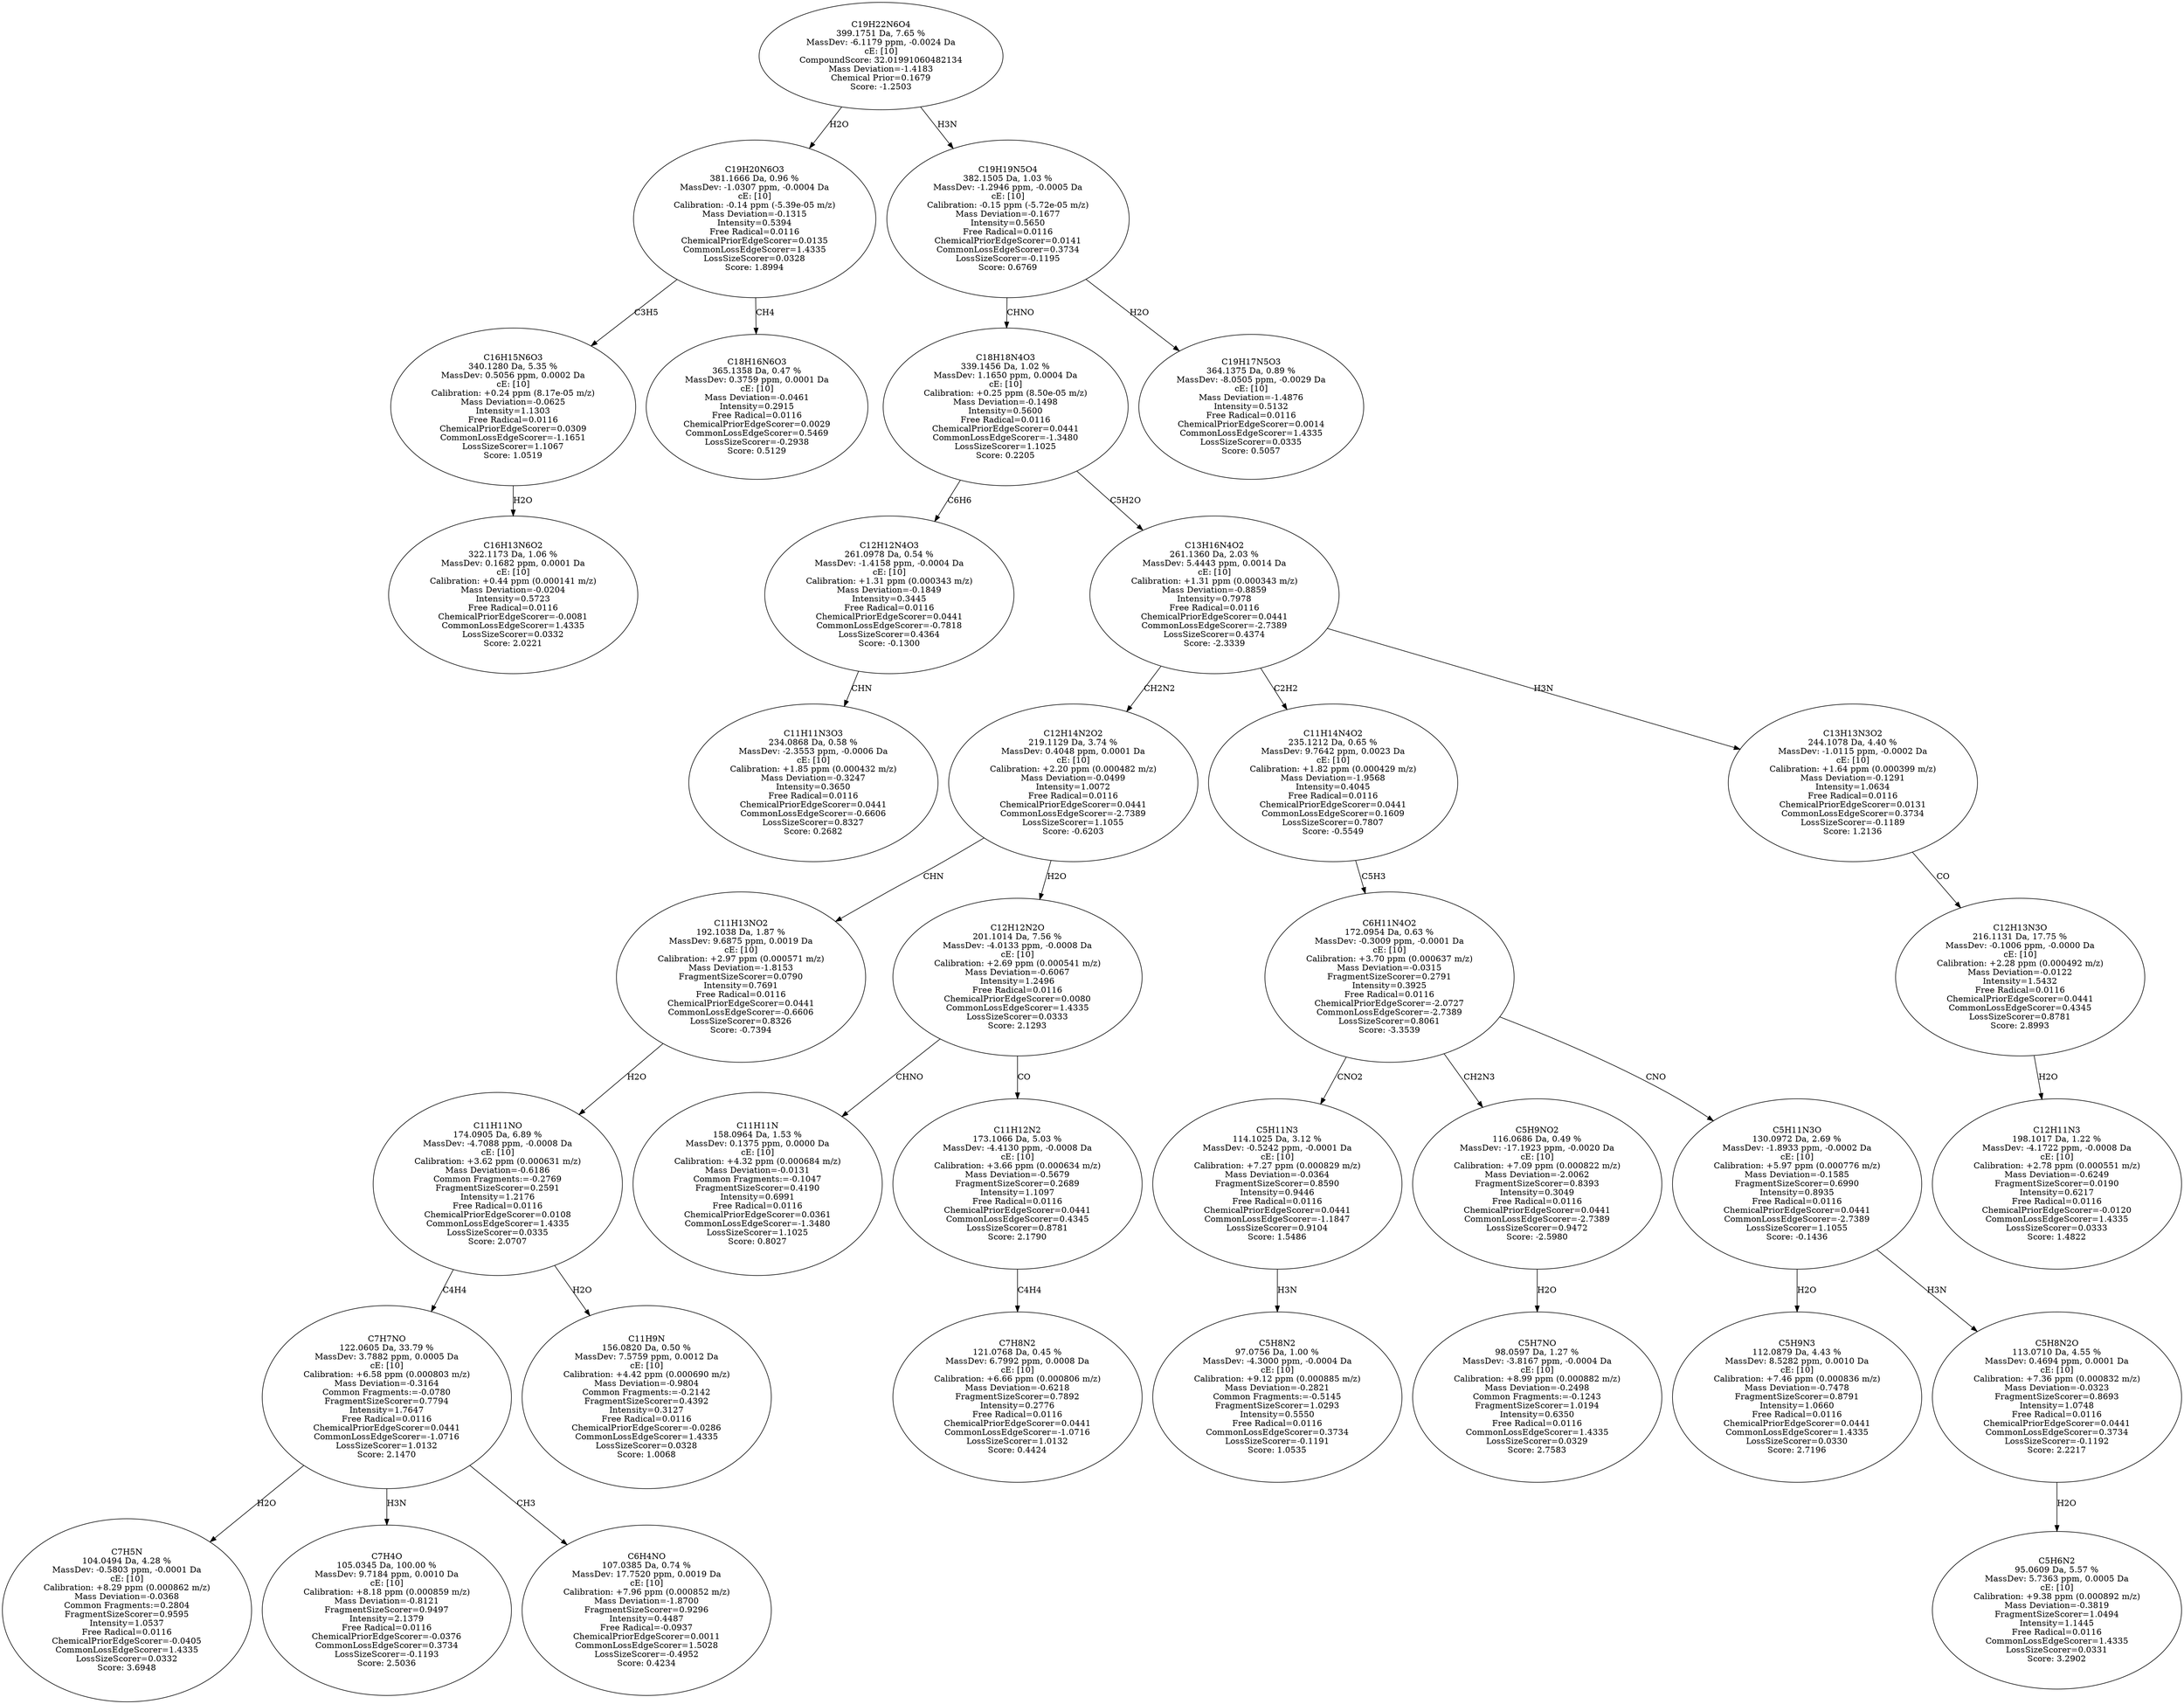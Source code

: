 strict digraph {
v1 [label="C16H13N6O2\n322.1173 Da, 1.06 %\nMassDev: 0.1682 ppm, 0.0001 Da\ncE: [10]\nCalibration: +0.44 ppm (0.000141 m/z)\nMass Deviation=-0.0204\nIntensity=0.5723\nFree Radical=0.0116\nChemicalPriorEdgeScorer=-0.0081\nCommonLossEdgeScorer=1.4335\nLossSizeScorer=0.0332\nScore: 2.0221"];
v2 [label="C16H15N6O3\n340.1280 Da, 5.35 %\nMassDev: 0.5056 ppm, 0.0002 Da\ncE: [10]\nCalibration: +0.24 ppm (8.17e-05 m/z)\nMass Deviation=-0.0625\nIntensity=1.1303\nFree Radical=0.0116\nChemicalPriorEdgeScorer=0.0309\nCommonLossEdgeScorer=-1.1651\nLossSizeScorer=1.1067\nScore: 1.0519"];
v3 [label="C18H16N6O3\n365.1358 Da, 0.47 %\nMassDev: 0.3759 ppm, 0.0001 Da\ncE: [10]\nMass Deviation=-0.0461\nIntensity=0.2915\nFree Radical=0.0116\nChemicalPriorEdgeScorer=0.0029\nCommonLossEdgeScorer=0.5469\nLossSizeScorer=-0.2938\nScore: 0.5129"];
v4 [label="C19H20N6O3\n381.1666 Da, 0.96 %\nMassDev: -1.0307 ppm, -0.0004 Da\ncE: [10]\nCalibration: -0.14 ppm (-5.39e-05 m/z)\nMass Deviation=-0.1315\nIntensity=0.5394\nFree Radical=0.0116\nChemicalPriorEdgeScorer=0.0135\nCommonLossEdgeScorer=1.4335\nLossSizeScorer=0.0328\nScore: 1.8994"];
v5 [label="C11H11N3O3\n234.0868 Da, 0.58 %\nMassDev: -2.3553 ppm, -0.0006 Da\ncE: [10]\nCalibration: +1.85 ppm (0.000432 m/z)\nMass Deviation=-0.3247\nIntensity=0.3650\nFree Radical=0.0116\nChemicalPriorEdgeScorer=0.0441\nCommonLossEdgeScorer=-0.6606\nLossSizeScorer=0.8327\nScore: 0.2682"];
v6 [label="C12H12N4O3\n261.0978 Da, 0.54 %\nMassDev: -1.4158 ppm, -0.0004 Da\ncE: [10]\nCalibration: +1.31 ppm (0.000343 m/z)\nMass Deviation=-0.1849\nIntensity=0.3445\nFree Radical=0.0116\nChemicalPriorEdgeScorer=0.0441\nCommonLossEdgeScorer=-0.7818\nLossSizeScorer=0.4364\nScore: -0.1300"];
v7 [label="C7H5N\n104.0494 Da, 4.28 %\nMassDev: -0.5803 ppm, -0.0001 Da\ncE: [10]\nCalibration: +8.29 ppm (0.000862 m/z)\nMass Deviation=-0.0368\nCommon Fragments:=0.2804\nFragmentSizeScorer=0.9595\nIntensity=1.0537\nFree Radical=0.0116\nChemicalPriorEdgeScorer=-0.0405\nCommonLossEdgeScorer=1.4335\nLossSizeScorer=0.0332\nScore: 3.6948"];
v8 [label="C7H4O\n105.0345 Da, 100.00 %\nMassDev: 9.7184 ppm, 0.0010 Da\ncE: [10]\nCalibration: +8.18 ppm (0.000859 m/z)\nMass Deviation=-0.8121\nFragmentSizeScorer=0.9497\nIntensity=2.1379\nFree Radical=0.0116\nChemicalPriorEdgeScorer=-0.0376\nCommonLossEdgeScorer=0.3734\nLossSizeScorer=-0.1193\nScore: 2.5036"];
v9 [label="C6H4NO\n107.0385 Da, 0.74 %\nMassDev: 17.7520 ppm, 0.0019 Da\ncE: [10]\nCalibration: +7.96 ppm (0.000852 m/z)\nMass Deviation=-1.8700\nFragmentSizeScorer=0.9296\nIntensity=0.4487\nFree Radical=-0.0937\nChemicalPriorEdgeScorer=0.0011\nCommonLossEdgeScorer=1.5028\nLossSizeScorer=-0.4952\nScore: 0.4234"];
v10 [label="C7H7NO\n122.0605 Da, 33.79 %\nMassDev: 3.7882 ppm, 0.0005 Da\ncE: [10]\nCalibration: +6.58 ppm (0.000803 m/z)\nMass Deviation=-0.3164\nCommon Fragments:=-0.0780\nFragmentSizeScorer=0.7794\nIntensity=1.7647\nFree Radical=0.0116\nChemicalPriorEdgeScorer=0.0441\nCommonLossEdgeScorer=-1.0716\nLossSizeScorer=1.0132\nScore: 2.1470"];
v11 [label="C11H9N\n156.0820 Da, 0.50 %\nMassDev: 7.5759 ppm, 0.0012 Da\ncE: [10]\nCalibration: +4.42 ppm (0.000690 m/z)\nMass Deviation=-0.9804\nCommon Fragments:=-0.2142\nFragmentSizeScorer=0.4392\nIntensity=0.3127\nFree Radical=0.0116\nChemicalPriorEdgeScorer=-0.0286\nCommonLossEdgeScorer=1.4335\nLossSizeScorer=0.0328\nScore: 1.0068"];
v12 [label="C11H11NO\n174.0905 Da, 6.89 %\nMassDev: -4.7088 ppm, -0.0008 Da\ncE: [10]\nCalibration: +3.62 ppm (0.000631 m/z)\nMass Deviation=-0.6186\nCommon Fragments:=-0.2769\nFragmentSizeScorer=0.2591\nIntensity=1.2176\nFree Radical=0.0116\nChemicalPriorEdgeScorer=0.0108\nCommonLossEdgeScorer=1.4335\nLossSizeScorer=0.0335\nScore: 2.0707"];
v13 [label="C11H13NO2\n192.1038 Da, 1.87 %\nMassDev: 9.6875 ppm, 0.0019 Da\ncE: [10]\nCalibration: +2.97 ppm (0.000571 m/z)\nMass Deviation=-1.8153\nFragmentSizeScorer=0.0790\nIntensity=0.7691\nFree Radical=0.0116\nChemicalPriorEdgeScorer=0.0441\nCommonLossEdgeScorer=-0.6606\nLossSizeScorer=0.8326\nScore: -0.7394"];
v14 [label="C11H11N\n158.0964 Da, 1.53 %\nMassDev: 0.1375 ppm, 0.0000 Da\ncE: [10]\nCalibration: +4.32 ppm (0.000684 m/z)\nMass Deviation=-0.0131\nCommon Fragments:=-0.1047\nFragmentSizeScorer=0.4190\nIntensity=0.6991\nFree Radical=0.0116\nChemicalPriorEdgeScorer=0.0361\nCommonLossEdgeScorer=-1.3480\nLossSizeScorer=1.1025\nScore: 0.8027"];
v15 [label="C7H8N2\n121.0768 Da, 0.45 %\nMassDev: 6.7992 ppm, 0.0008 Da\ncE: [10]\nCalibration: +6.66 ppm (0.000806 m/z)\nMass Deviation=-0.6218\nFragmentSizeScorer=0.7892\nIntensity=0.2776\nFree Radical=0.0116\nChemicalPriorEdgeScorer=0.0441\nCommonLossEdgeScorer=-1.0716\nLossSizeScorer=1.0132\nScore: 0.4424"];
v16 [label="C11H12N2\n173.1066 Da, 5.03 %\nMassDev: -4.4130 ppm, -0.0008 Da\ncE: [10]\nCalibration: +3.66 ppm (0.000634 m/z)\nMass Deviation=-0.5679\nFragmentSizeScorer=0.2689\nIntensity=1.1097\nFree Radical=0.0116\nChemicalPriorEdgeScorer=0.0441\nCommonLossEdgeScorer=0.4345\nLossSizeScorer=0.8781\nScore: 2.1790"];
v17 [label="C12H12N2O\n201.1014 Da, 7.56 %\nMassDev: -4.0133 ppm, -0.0008 Da\ncE: [10]\nCalibration: +2.69 ppm (0.000541 m/z)\nMass Deviation=-0.6067\nIntensity=1.2496\nFree Radical=0.0116\nChemicalPriorEdgeScorer=0.0080\nCommonLossEdgeScorer=1.4335\nLossSizeScorer=0.0333\nScore: 2.1293"];
v18 [label="C12H14N2O2\n219.1129 Da, 3.74 %\nMassDev: 0.4048 ppm, 0.0001 Da\ncE: [10]\nCalibration: +2.20 ppm (0.000482 m/z)\nMass Deviation=-0.0499\nIntensity=1.0072\nFree Radical=0.0116\nChemicalPriorEdgeScorer=0.0441\nCommonLossEdgeScorer=-2.7389\nLossSizeScorer=1.1055\nScore: -0.6203"];
v19 [label="C5H8N2\n97.0756 Da, 1.00 %\nMassDev: -4.3000 ppm, -0.0004 Da\ncE: [10]\nCalibration: +9.12 ppm (0.000885 m/z)\nMass Deviation=-0.2821\nCommon Fragments:=-0.5145\nFragmentSizeScorer=1.0293\nIntensity=0.5550\nFree Radical=0.0116\nCommonLossEdgeScorer=0.3734\nLossSizeScorer=-0.1191\nScore: 1.0535"];
v20 [label="C5H11N3\n114.1025 Da, 3.12 %\nMassDev: -0.5242 ppm, -0.0001 Da\ncE: [10]\nCalibration: +7.27 ppm (0.000829 m/z)\nMass Deviation=-0.0364\nFragmentSizeScorer=0.8590\nIntensity=0.9446\nFree Radical=0.0116\nChemicalPriorEdgeScorer=0.0441\nCommonLossEdgeScorer=-1.1847\nLossSizeScorer=0.9104\nScore: 1.5486"];
v21 [label="C5H7NO\n98.0597 Da, 1.27 %\nMassDev: -3.8167 ppm, -0.0004 Da\ncE: [10]\nCalibration: +8.99 ppm (0.000882 m/z)\nMass Deviation=-0.2498\nCommon Fragments:=-0.1243\nFragmentSizeScorer=1.0194\nIntensity=0.6350\nFree Radical=0.0116\nCommonLossEdgeScorer=1.4335\nLossSizeScorer=0.0329\nScore: 2.7583"];
v22 [label="C5H9NO2\n116.0686 Da, 0.49 %\nMassDev: -17.1923 ppm, -0.0020 Da\ncE: [10]\nCalibration: +7.09 ppm (0.000822 m/z)\nMass Deviation=-2.0062\nFragmentSizeScorer=0.8393\nIntensity=0.3049\nFree Radical=0.0116\nChemicalPriorEdgeScorer=0.0441\nCommonLossEdgeScorer=-2.7389\nLossSizeScorer=0.9472\nScore: -2.5980"];
v23 [label="C5H9N3\n112.0879 Da, 4.43 %\nMassDev: 8.5282 ppm, 0.0010 Da\ncE: [10]\nCalibration: +7.46 ppm (0.000836 m/z)\nMass Deviation=-0.7478\nFragmentSizeScorer=0.8791\nIntensity=1.0660\nFree Radical=0.0116\nChemicalPriorEdgeScorer=0.0441\nCommonLossEdgeScorer=1.4335\nLossSizeScorer=0.0330\nScore: 2.7196"];
v24 [label="C5H6N2\n95.0609 Da, 5.57 %\nMassDev: 5.7363 ppm, 0.0005 Da\ncE: [10]\nCalibration: +9.38 ppm (0.000892 m/z)\nMass Deviation=-0.3819\nFragmentSizeScorer=1.0494\nIntensity=1.1445\nFree Radical=0.0116\nCommonLossEdgeScorer=1.4335\nLossSizeScorer=0.0331\nScore: 3.2902"];
v25 [label="C5H8N2O\n113.0710 Da, 4.55 %\nMassDev: 0.4694 ppm, 0.0001 Da\ncE: [10]\nCalibration: +7.36 ppm (0.000832 m/z)\nMass Deviation=-0.0323\nFragmentSizeScorer=0.8693\nIntensity=1.0748\nFree Radical=0.0116\nChemicalPriorEdgeScorer=0.0441\nCommonLossEdgeScorer=0.3734\nLossSizeScorer=-0.1192\nScore: 2.2217"];
v26 [label="C5H11N3O\n130.0972 Da, 2.69 %\nMassDev: -1.8933 ppm, -0.0002 Da\ncE: [10]\nCalibration: +5.97 ppm (0.000776 m/z)\nMass Deviation=-0.1585\nFragmentSizeScorer=0.6990\nIntensity=0.8935\nFree Radical=0.0116\nChemicalPriorEdgeScorer=0.0441\nCommonLossEdgeScorer=-2.7389\nLossSizeScorer=1.1055\nScore: -0.1436"];
v27 [label="C6H11N4O2\n172.0954 Da, 0.63 %\nMassDev: -0.3009 ppm, -0.0001 Da\ncE: [10]\nCalibration: +3.70 ppm (0.000637 m/z)\nMass Deviation=-0.0315\nFragmentSizeScorer=0.2791\nIntensity=0.3925\nFree Radical=0.0116\nChemicalPriorEdgeScorer=-2.0727\nCommonLossEdgeScorer=-2.7389\nLossSizeScorer=0.8061\nScore: -3.3539"];
v28 [label="C11H14N4O2\n235.1212 Da, 0.65 %\nMassDev: 9.7642 ppm, 0.0023 Da\ncE: [10]\nCalibration: +1.82 ppm (0.000429 m/z)\nMass Deviation=-1.9568\nIntensity=0.4045\nFree Radical=0.0116\nChemicalPriorEdgeScorer=0.0441\nCommonLossEdgeScorer=0.1609\nLossSizeScorer=0.7807\nScore: -0.5549"];
v29 [label="C12H11N3\n198.1017 Da, 1.22 %\nMassDev: -4.1722 ppm, -0.0008 Da\ncE: [10]\nCalibration: +2.78 ppm (0.000551 m/z)\nMass Deviation=-0.6249\nFragmentSizeScorer=0.0190\nIntensity=0.6217\nFree Radical=0.0116\nChemicalPriorEdgeScorer=-0.0120\nCommonLossEdgeScorer=1.4335\nLossSizeScorer=0.0333\nScore: 1.4822"];
v30 [label="C12H13N3O\n216.1131 Da, 17.75 %\nMassDev: -0.1006 ppm, -0.0000 Da\ncE: [10]\nCalibration: +2.28 ppm (0.000492 m/z)\nMass Deviation=-0.0122\nIntensity=1.5432\nFree Radical=0.0116\nChemicalPriorEdgeScorer=0.0441\nCommonLossEdgeScorer=0.4345\nLossSizeScorer=0.8781\nScore: 2.8993"];
v31 [label="C13H13N3O2\n244.1078 Da, 4.40 %\nMassDev: -1.0115 ppm, -0.0002 Da\ncE: [10]\nCalibration: +1.64 ppm (0.000399 m/z)\nMass Deviation=-0.1291\nIntensity=1.0634\nFree Radical=0.0116\nChemicalPriorEdgeScorer=0.0131\nCommonLossEdgeScorer=0.3734\nLossSizeScorer=-0.1189\nScore: 1.2136"];
v32 [label="C13H16N4O2\n261.1360 Da, 2.03 %\nMassDev: 5.4443 ppm, 0.0014 Da\ncE: [10]\nCalibration: +1.31 ppm (0.000343 m/z)\nMass Deviation=-0.8859\nIntensity=0.7978\nFree Radical=0.0116\nChemicalPriorEdgeScorer=0.0441\nCommonLossEdgeScorer=-2.7389\nLossSizeScorer=0.4374\nScore: -2.3339"];
v33 [label="C18H18N4O3\n339.1456 Da, 1.02 %\nMassDev: 1.1650 ppm, 0.0004 Da\ncE: [10]\nCalibration: +0.25 ppm (8.50e-05 m/z)\nMass Deviation=-0.1498\nIntensity=0.5600\nFree Radical=0.0116\nChemicalPriorEdgeScorer=0.0441\nCommonLossEdgeScorer=-1.3480\nLossSizeScorer=1.1025\nScore: 0.2205"];
v34 [label="C19H17N5O3\n364.1375 Da, 0.89 %\nMassDev: -8.0505 ppm, -0.0029 Da\ncE: [10]\nMass Deviation=-1.4876\nIntensity=0.5132\nFree Radical=0.0116\nChemicalPriorEdgeScorer=0.0014\nCommonLossEdgeScorer=1.4335\nLossSizeScorer=0.0335\nScore: 0.5057"];
v35 [label="C19H19N5O4\n382.1505 Da, 1.03 %\nMassDev: -1.2946 ppm, -0.0005 Da\ncE: [10]\nCalibration: -0.15 ppm (-5.72e-05 m/z)\nMass Deviation=-0.1677\nIntensity=0.5650\nFree Radical=0.0116\nChemicalPriorEdgeScorer=0.0141\nCommonLossEdgeScorer=0.3734\nLossSizeScorer=-0.1195\nScore: 0.6769"];
v36 [label="C19H22N6O4\n399.1751 Da, 7.65 %\nMassDev: -6.1179 ppm, -0.0024 Da\ncE: [10]\nCompoundScore: 32.01991060482134\nMass Deviation=-1.4183\nChemical Prior=0.1679\nScore: -1.2503"];
v2 -> v1 [label="H2O"];
v4 -> v2 [label="C3H5"];
v4 -> v3 [label="CH4"];
v36 -> v4 [label="H2O"];
v6 -> v5 [label="CHN"];
v33 -> v6 [label="C6H6"];
v10 -> v7 [label="H2O"];
v10 -> v8 [label="H3N"];
v10 -> v9 [label="CH3"];
v12 -> v10 [label="C4H4"];
v12 -> v11 [label="H2O"];
v13 -> v12 [label="H2O"];
v18 -> v13 [label="CHN"];
v17 -> v14 [label="CHNO"];
v16 -> v15 [label="C4H4"];
v17 -> v16 [label="CO"];
v18 -> v17 [label="H2O"];
v32 -> v18 [label="CH2N2"];
v20 -> v19 [label="H3N"];
v27 -> v20 [label="CNO2"];
v22 -> v21 [label="H2O"];
v27 -> v22 [label="CH2N3"];
v26 -> v23 [label="H2O"];
v25 -> v24 [label="H2O"];
v26 -> v25 [label="H3N"];
v27 -> v26 [label="CNO"];
v28 -> v27 [label="C5H3"];
v32 -> v28 [label="C2H2"];
v30 -> v29 [label="H2O"];
v31 -> v30 [label="CO"];
v32 -> v31 [label="H3N"];
v33 -> v32 [label="C5H2O"];
v35 -> v33 [label="CHNO"];
v35 -> v34 [label="H2O"];
v36 -> v35 [label="H3N"];
}